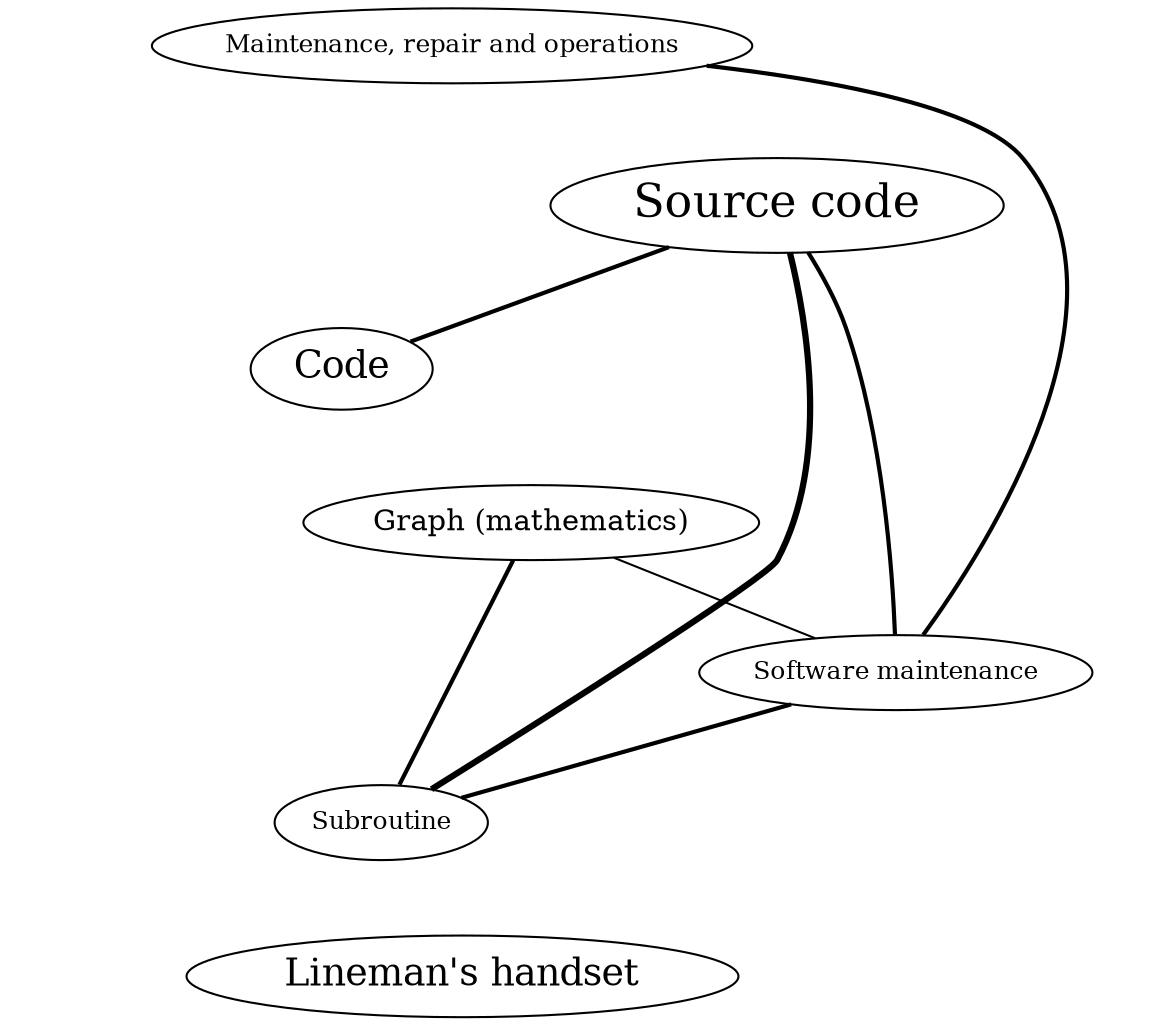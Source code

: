 graph G {
graph [root="Source code", outputorder="depthfirst"];
"Maintenance, repair and operations" [fontsize = 12];
"Maintenance, repair and operations" -- "Source code"[style=invis];
"Maintenance, repair and operations" -- "Code"[style=invis];
"Maintenance, repair and operations" -- "Graph (mathematics)"[style=invis];
"Maintenance, repair and operations" -- "Software maintenance" [penwidth = "2"];
"Maintenance, repair and operations" -- "Subroutine"[style=invis];
"Maintenance, repair and operations" -- "Lineman's handset"[style=invis];
"Source code" [fontsize=22];
"Source code" -- "Code" [penwidth = "2"];
"Source code" -- "Graph (mathematics)"[style=invis];
"Source code" -- "Software maintenance" [penwidth = "2"];
"Source code" -- "Subroutine" [penwidth = "3"];
"Source code" -- "Lineman's handset"[style=invis];
"Code" [fontsize = 18];
"Code" -- "Graph (mathematics)"[style=invis];
"Code" -- "Software maintenance"[style=invis];
"Code" -- "Subroutine"[style=invis];
"Code" -- "Lineman's handset"[style=invis];
"Graph (mathematics)" [fontsize = 14];
"Graph (mathematics)" -- "Software maintenance" [penwidth = "1"];
"Graph (mathematics)" -- "Subroutine" [penwidth = "2"];
"Graph (mathematics)" -- "Lineman's handset"[style=invis];
"Software maintenance" [fontsize = 12];
"Software maintenance" -- "Subroutine" [penwidth = "2"];
"Software maintenance" -- "Lineman's handset"[style=invis];
"Subroutine" [fontsize = 12];
"Subroutine" -- "Lineman's handset"[style=invis];
"Lineman's handset" [fontsize = 18];
}

